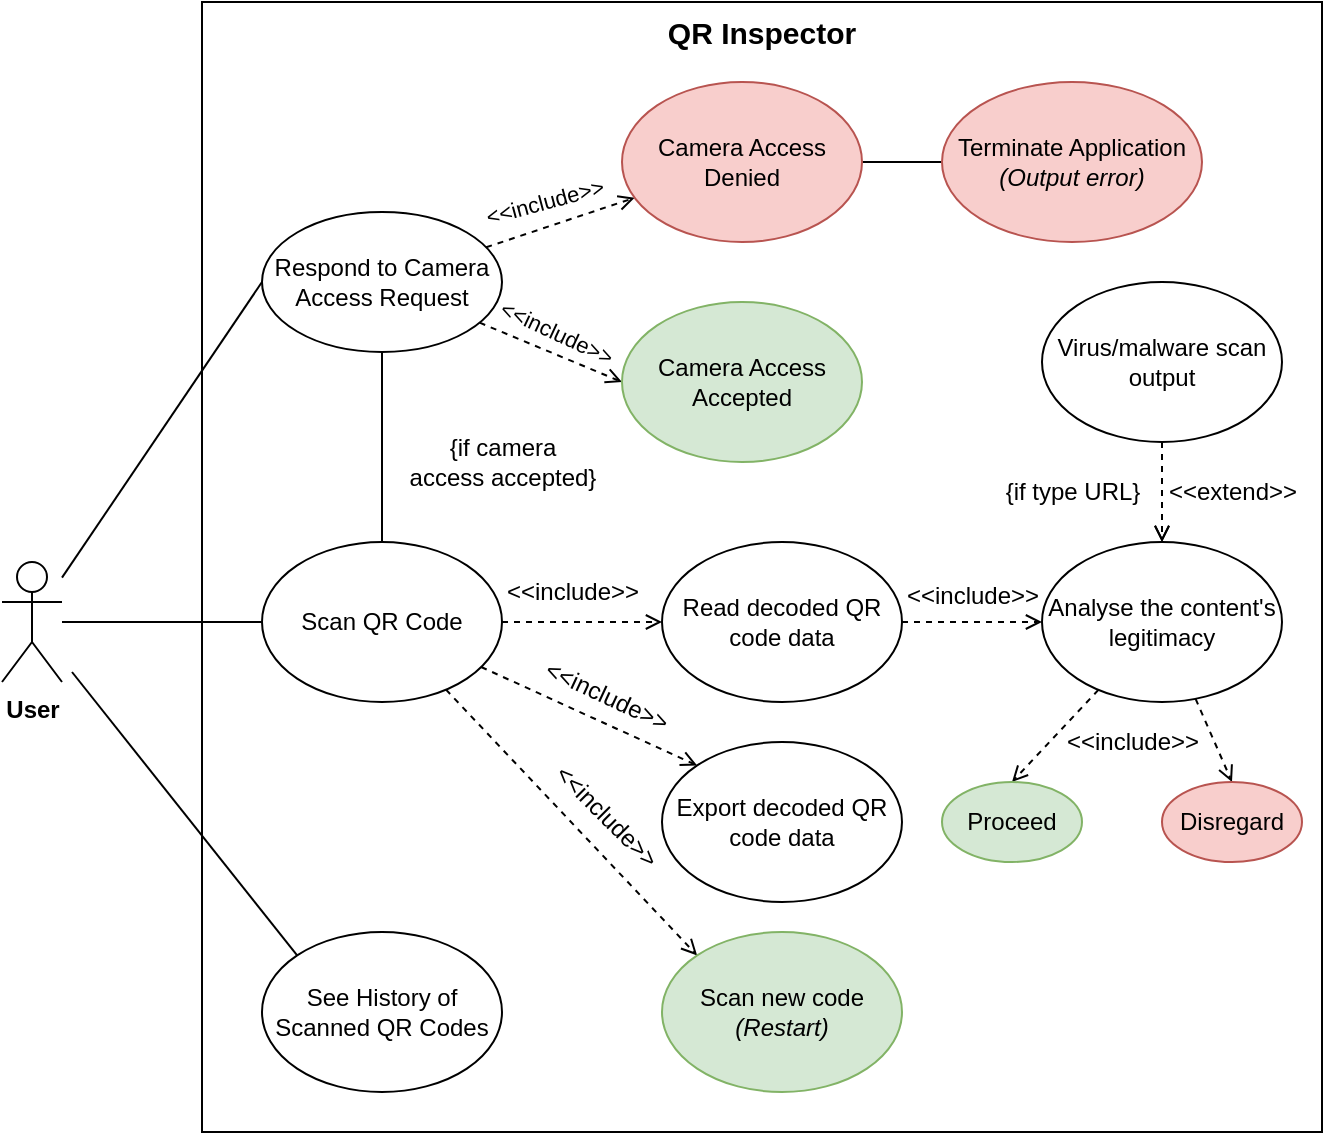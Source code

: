 <mxfile version="24.2.0" type="github">
  <diagram name="Page-1" id="_XYMWx1wUvjZStFd-Gsf">
    <mxGraphModel dx="1434" dy="820" grid="1" gridSize="10" guides="1" tooltips="1" connect="1" arrows="1" fold="1" page="1" pageScale="1" pageWidth="750" pageHeight="750" math="0" shadow="0">
      <root>
        <mxCell id="0" />
        <mxCell id="1" parent="0" />
        <mxCell id="fxAH6qmBmlsW29aHTvXz-2" value="&lt;b style=&quot;font-size: 15px;&quot;&gt;QR Inspector&lt;br style=&quot;font-size: 15px;&quot;&gt;&lt;/b&gt;" style="rounded=0;whiteSpace=wrap;html=1;verticalAlign=top;fontSize=15;" parent="1" vertex="1">
          <mxGeometry x="145" y="115" width="560" height="565" as="geometry" />
        </mxCell>
        <mxCell id="fxAH6qmBmlsW29aHTvXz-4" style="rounded=0;orthogonalLoop=1;jettySize=auto;html=1;entryX=0;entryY=0.5;entryDx=0;entryDy=0;endArrow=none;endFill=0;" parent="1" source="fxAH6qmBmlsW29aHTvXz-1" target="fxAH6qmBmlsW29aHTvXz-3" edge="1">
          <mxGeometry relative="1" as="geometry" />
        </mxCell>
        <mxCell id="fxAH6qmBmlsW29aHTvXz-25" style="rounded=0;orthogonalLoop=1;jettySize=auto;html=1;entryX=0;entryY=0.5;entryDx=0;entryDy=0;endArrow=none;endFill=0;" parent="1" source="fxAH6qmBmlsW29aHTvXz-1" target="fxAH6qmBmlsW29aHTvXz-19" edge="1">
          <mxGeometry relative="1" as="geometry" />
        </mxCell>
        <mxCell id="fxAH6qmBmlsW29aHTvXz-61" style="rounded=0;orthogonalLoop=1;jettySize=auto;html=1;entryX=0;entryY=0;entryDx=0;entryDy=0;endArrow=none;endFill=0;" parent="1" target="fxAH6qmBmlsW29aHTvXz-59" edge="1">
          <mxGeometry relative="1" as="geometry">
            <mxPoint x="80" y="450" as="sourcePoint" />
          </mxGeometry>
        </mxCell>
        <mxCell id="fxAH6qmBmlsW29aHTvXz-1" value="&lt;b&gt;User&lt;/b&gt;" style="shape=umlActor;verticalLabelPosition=bottom;verticalAlign=top;html=1;outlineConnect=0;shadow=0;" parent="1" vertex="1">
          <mxGeometry x="45" y="395" width="30" height="60" as="geometry" />
        </mxCell>
        <mxCell id="fxAH6qmBmlsW29aHTvXz-14" style="rounded=0;orthogonalLoop=1;jettySize=auto;html=1;endArrow=open;endFill=0;dashed=1;" parent="1" source="fxAH6qmBmlsW29aHTvXz-3" target="fxAH6qmBmlsW29aHTvXz-5" edge="1">
          <mxGeometry relative="1" as="geometry" />
        </mxCell>
        <mxCell id="fxAH6qmBmlsW29aHTvXz-16" value="&amp;lt;&amp;lt;include&amp;gt;&amp;gt;" style="edgeLabel;html=1;align=center;verticalAlign=middle;resizable=0;points=[];rotation=-15;" parent="fxAH6qmBmlsW29aHTvXz-14" vertex="1" connectable="0">
          <mxGeometry x="-0.417" y="1" relative="1" as="geometry">
            <mxPoint x="7" y="-15" as="offset" />
          </mxGeometry>
        </mxCell>
        <mxCell id="fxAH6qmBmlsW29aHTvXz-15" style="rounded=0;orthogonalLoop=1;jettySize=auto;html=1;entryX=0;entryY=0.5;entryDx=0;entryDy=0;endArrow=open;endFill=0;dashed=1;" parent="1" source="fxAH6qmBmlsW29aHTvXz-3" target="fxAH6qmBmlsW29aHTvXz-7" edge="1">
          <mxGeometry relative="1" as="geometry" />
        </mxCell>
        <mxCell id="fxAH6qmBmlsW29aHTvXz-17" value="&amp;lt;&amp;lt;include&amp;gt;&amp;gt;" style="edgeLabel;html=1;align=center;verticalAlign=middle;resizable=0;points=[];rotation=25;" parent="fxAH6qmBmlsW29aHTvXz-15" vertex="1" connectable="0">
          <mxGeometry x="-0.414" relative="1" as="geometry">
            <mxPoint x="17" y="-4" as="offset" />
          </mxGeometry>
        </mxCell>
        <mxCell id="fxAH6qmBmlsW29aHTvXz-26" style="edgeStyle=orthogonalEdgeStyle;rounded=0;orthogonalLoop=1;jettySize=auto;html=1;entryX=0.5;entryY=0;entryDx=0;entryDy=0;endArrow=none;endFill=0;" parent="1" source="fxAH6qmBmlsW29aHTvXz-3" target="fxAH6qmBmlsW29aHTvXz-19" edge="1">
          <mxGeometry relative="1" as="geometry" />
        </mxCell>
        <mxCell id="fxAH6qmBmlsW29aHTvXz-3" value="Respond to Camera Access Request" style="ellipse;whiteSpace=wrap;html=1;" parent="1" vertex="1">
          <mxGeometry x="175" y="220" width="120" height="70" as="geometry" />
        </mxCell>
        <mxCell id="fxAH6qmBmlsW29aHTvXz-22" value="" style="edgeStyle=orthogonalEdgeStyle;rounded=0;orthogonalLoop=1;jettySize=auto;html=1;endArrow=none;endFill=0;" parent="1" source="fxAH6qmBmlsW29aHTvXz-5" target="fxAH6qmBmlsW29aHTvXz-21" edge="1">
          <mxGeometry relative="1" as="geometry" />
        </mxCell>
        <mxCell id="fxAH6qmBmlsW29aHTvXz-5" value="Camera Access Denied" style="ellipse;whiteSpace=wrap;html=1;fillColor=#f8cecc;strokeColor=#b85450;" parent="1" vertex="1">
          <mxGeometry x="355" y="155" width="120" height="80" as="geometry" />
        </mxCell>
        <mxCell id="fxAH6qmBmlsW29aHTvXz-7" value="Camera Access Accepted" style="ellipse;whiteSpace=wrap;html=1;fillColor=#d5e8d4;strokeColor=#82b366;" parent="1" vertex="1">
          <mxGeometry x="355" y="265" width="120" height="80" as="geometry" />
        </mxCell>
        <mxCell id="fxAH6qmBmlsW29aHTvXz-45" style="edgeStyle=orthogonalEdgeStyle;rounded=0;orthogonalLoop=1;jettySize=auto;html=1;entryX=0;entryY=0.5;entryDx=0;entryDy=0;dashed=1;endArrow=open;endFill=0;" parent="1" source="fxAH6qmBmlsW29aHTvXz-19" target="fxAH6qmBmlsW29aHTvXz-23" edge="1">
          <mxGeometry relative="1" as="geometry" />
        </mxCell>
        <mxCell id="fxAH6qmBmlsW29aHTvXz-57" style="rounded=0;orthogonalLoop=1;jettySize=auto;html=1;entryX=0;entryY=0;entryDx=0;entryDy=0;endArrow=open;endFill=0;dashed=1;" parent="1" source="fxAH6qmBmlsW29aHTvXz-19" target="fxAH6qmBmlsW29aHTvXz-56" edge="1">
          <mxGeometry relative="1" as="geometry" />
        </mxCell>
        <mxCell id="OTZuJk9gXRfdgsdAUkvH-2" style="rounded=0;orthogonalLoop=1;jettySize=auto;html=1;entryX=0;entryY=0;entryDx=0;entryDy=0;dashed=1;endArrow=open;endFill=0;" edge="1" parent="1" source="fxAH6qmBmlsW29aHTvXz-19" target="OTZuJk9gXRfdgsdAUkvH-1">
          <mxGeometry relative="1" as="geometry" />
        </mxCell>
        <mxCell id="fxAH6qmBmlsW29aHTvXz-19" value="Scan QR Code" style="ellipse;whiteSpace=wrap;html=1;" parent="1" vertex="1">
          <mxGeometry x="175" y="385" width="120" height="80" as="geometry" />
        </mxCell>
        <mxCell id="fxAH6qmBmlsW29aHTvXz-21" value="Terminate Application &lt;i&gt;(Output error)&lt;/i&gt;" style="ellipse;whiteSpace=wrap;html=1;fillColor=#f8cecc;strokeColor=#b85450;" parent="1" vertex="1">
          <mxGeometry x="515" y="155" width="130" height="80" as="geometry" />
        </mxCell>
        <mxCell id="fxAH6qmBmlsW29aHTvXz-46" style="edgeStyle=orthogonalEdgeStyle;rounded=0;orthogonalLoop=1;jettySize=auto;html=1;entryX=0;entryY=0.5;entryDx=0;entryDy=0;dashed=1;endArrow=open;endFill=0;" parent="1" source="fxAH6qmBmlsW29aHTvXz-23" target="fxAH6qmBmlsW29aHTvXz-36" edge="1">
          <mxGeometry relative="1" as="geometry" />
        </mxCell>
        <mxCell id="fxAH6qmBmlsW29aHTvXz-23" value="Read decoded QR code data" style="ellipse;whiteSpace=wrap;html=1;" parent="1" vertex="1">
          <mxGeometry x="375" y="385" width="120" height="80" as="geometry" />
        </mxCell>
        <mxCell id="fxAH6qmBmlsW29aHTvXz-31" value="{if camera &lt;br&gt;access accepted}" style="text;html=1;align=center;verticalAlign=middle;resizable=0;points=[];autosize=1;strokeColor=none;fillColor=none;" parent="1" vertex="1">
          <mxGeometry x="235" y="325" width="120" height="40" as="geometry" />
        </mxCell>
        <mxCell id="fxAH6qmBmlsW29aHTvXz-33" value="&amp;lt;&amp;lt;include&amp;gt;&amp;gt;" style="text;html=1;align=center;verticalAlign=middle;resizable=0;points=[];autosize=1;strokeColor=none;fillColor=none;" parent="1" vertex="1">
          <mxGeometry x="285" y="395" width="90" height="30" as="geometry" />
        </mxCell>
        <mxCell id="fxAH6qmBmlsW29aHTvXz-47" style="rounded=0;orthogonalLoop=1;jettySize=auto;html=1;entryX=0.5;entryY=0;entryDx=0;entryDy=0;endArrow=open;endFill=0;dashed=1;" parent="1" source="fxAH6qmBmlsW29aHTvXz-36" target="fxAH6qmBmlsW29aHTvXz-40" edge="1">
          <mxGeometry relative="1" as="geometry" />
        </mxCell>
        <mxCell id="fxAH6qmBmlsW29aHTvXz-48" style="rounded=0;orthogonalLoop=1;jettySize=auto;html=1;entryX=0.5;entryY=0;entryDx=0;entryDy=0;dashed=1;endArrow=open;endFill=0;" parent="1" source="fxAH6qmBmlsW29aHTvXz-36" target="fxAH6qmBmlsW29aHTvXz-41" edge="1">
          <mxGeometry relative="1" as="geometry" />
        </mxCell>
        <mxCell id="fxAH6qmBmlsW29aHTvXz-36" value="Analyse the content&#39;s legitimacy" style="ellipse;whiteSpace=wrap;html=1;" parent="1" vertex="1">
          <mxGeometry x="565" y="385" width="120" height="80" as="geometry" />
        </mxCell>
        <mxCell id="fxAH6qmBmlsW29aHTvXz-39" value="&amp;lt;&amp;lt;include&amp;gt;&amp;gt;" style="text;html=1;align=center;verticalAlign=middle;resizable=0;points=[];autosize=1;strokeColor=none;fillColor=none;" parent="1" vertex="1">
          <mxGeometry x="485" y="397" width="90" height="30" as="geometry" />
        </mxCell>
        <mxCell id="fxAH6qmBmlsW29aHTvXz-40" value="Proceed" style="ellipse;whiteSpace=wrap;html=1;fillColor=#d5e8d4;strokeColor=#82b366;" parent="1" vertex="1">
          <mxGeometry x="515" y="505" width="70" height="40" as="geometry" />
        </mxCell>
        <mxCell id="fxAH6qmBmlsW29aHTvXz-41" value="Disregard" style="ellipse;whiteSpace=wrap;html=1;fillColor=#f8cecc;strokeColor=#b85450;" parent="1" vertex="1">
          <mxGeometry x="625" y="505" width="70" height="40" as="geometry" />
        </mxCell>
        <mxCell id="fxAH6qmBmlsW29aHTvXz-50" value="&amp;lt;&amp;lt;include&amp;gt;&amp;gt;" style="text;html=1;align=center;verticalAlign=middle;resizable=0;points=[];autosize=1;strokeColor=none;fillColor=none;" parent="1" vertex="1">
          <mxGeometry x="565" y="470" width="90" height="30" as="geometry" />
        </mxCell>
        <mxCell id="fxAH6qmBmlsW29aHTvXz-52" style="edgeStyle=orthogonalEdgeStyle;rounded=0;orthogonalLoop=1;jettySize=auto;html=1;entryX=0.5;entryY=0;entryDx=0;entryDy=0;dashed=1;endArrow=open;endFill=0;" parent="1" source="fxAH6qmBmlsW29aHTvXz-51" target="fxAH6qmBmlsW29aHTvXz-36" edge="1">
          <mxGeometry relative="1" as="geometry" />
        </mxCell>
        <mxCell id="fxAH6qmBmlsW29aHTvXz-53" style="edgeStyle=orthogonalEdgeStyle;rounded=0;orthogonalLoop=1;jettySize=auto;html=1;entryX=0.5;entryY=0;entryDx=0;entryDy=0;endArrow=open;endFill=0;dashed=1;" parent="1" source="fxAH6qmBmlsW29aHTvXz-51" target="fxAH6qmBmlsW29aHTvXz-36" edge="1">
          <mxGeometry relative="1" as="geometry" />
        </mxCell>
        <mxCell id="fxAH6qmBmlsW29aHTvXz-51" value="Virus/malware scan output" style="ellipse;whiteSpace=wrap;html=1;" parent="1" vertex="1">
          <mxGeometry x="565" y="255" width="120" height="80" as="geometry" />
        </mxCell>
        <mxCell id="fxAH6qmBmlsW29aHTvXz-54" value="&amp;lt;&amp;lt;extend&amp;gt;&amp;gt;" style="text;html=1;align=center;verticalAlign=middle;resizable=0;points=[];autosize=1;strokeColor=none;fillColor=none;" parent="1" vertex="1">
          <mxGeometry x="615" y="345" width="90" height="30" as="geometry" />
        </mxCell>
        <mxCell id="fxAH6qmBmlsW29aHTvXz-55" value="{if type URL}" style="text;html=1;align=center;verticalAlign=middle;resizable=0;points=[];autosize=1;strokeColor=none;fillColor=none;" parent="1" vertex="1">
          <mxGeometry x="535" y="345" width="90" height="30" as="geometry" />
        </mxCell>
        <mxCell id="fxAH6qmBmlsW29aHTvXz-56" value="Export decoded QR code data" style="ellipse;whiteSpace=wrap;html=1;" parent="1" vertex="1">
          <mxGeometry x="375" y="485" width="120" height="80" as="geometry" />
        </mxCell>
        <mxCell id="fxAH6qmBmlsW29aHTvXz-58" value="&amp;lt;&amp;lt;include&amp;gt;&amp;gt;" style="text;html=1;align=center;verticalAlign=middle;resizable=0;points=[];autosize=1;strokeColor=none;fillColor=none;rotation=25;" parent="1" vertex="1">
          <mxGeometry x="302" y="447" width="90" height="30" as="geometry" />
        </mxCell>
        <mxCell id="fxAH6qmBmlsW29aHTvXz-59" value="See History of Scanned QR Codes" style="ellipse;whiteSpace=wrap;html=1;" parent="1" vertex="1">
          <mxGeometry x="175" y="580" width="120" height="80" as="geometry" />
        </mxCell>
        <mxCell id="OTZuJk9gXRfdgsdAUkvH-1" value="Scan new code&lt;br&gt;&lt;i&gt;(Restart)&lt;/i&gt;" style="ellipse;whiteSpace=wrap;html=1;fillColor=#d5e8d4;strokeColor=#82b366;" vertex="1" parent="1">
          <mxGeometry x="375" y="580" width="120" height="80" as="geometry" />
        </mxCell>
        <mxCell id="OTZuJk9gXRfdgsdAUkvH-3" value="&amp;lt;&amp;lt;include&amp;gt;&amp;gt;" style="text;html=1;align=center;verticalAlign=middle;resizable=0;points=[];autosize=1;strokeColor=none;fillColor=none;rotation=45;" vertex="1" parent="1">
          <mxGeometry x="302" y="507" width="90" height="30" as="geometry" />
        </mxCell>
      </root>
    </mxGraphModel>
  </diagram>
</mxfile>
